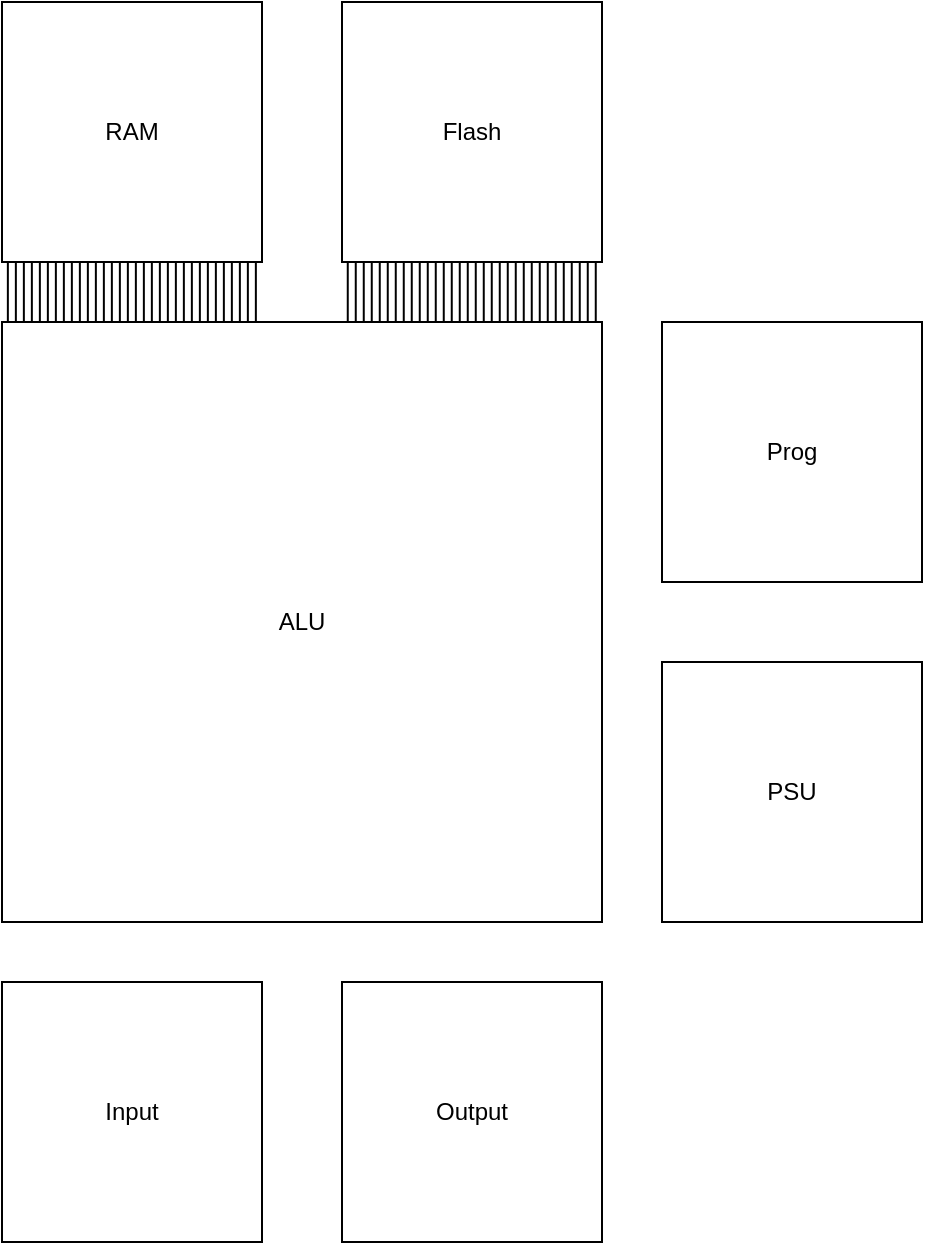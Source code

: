 <mxfile version="26.0.4">
  <diagram name="Seite-1" id="XDu7CNrBDLiKuW-QdsDZ">
    <mxGraphModel dx="700" dy="408" grid="1" gridSize="1" guides="1" tooltips="1" connect="1" arrows="1" fold="1" page="1" pageScale="1" pageWidth="1169" pageHeight="827" math="0" shadow="0">
      <root>
        <mxCell id="0" />
        <mxCell id="1" parent="0" />
        <mxCell id="S6qmonKTbHc8kZu2Py3X-1" value="ALU" style="whiteSpace=wrap;html=1;aspect=fixed;" vertex="1" parent="1">
          <mxGeometry x="360" y="240" width="300" height="300" as="geometry" />
        </mxCell>
        <mxCell id="S6qmonKTbHc8kZu2Py3X-2" value="RAM" style="whiteSpace=wrap;html=1;aspect=fixed;" vertex="1" parent="1">
          <mxGeometry x="360" y="80" width="130" height="130" as="geometry" />
        </mxCell>
        <mxCell id="S6qmonKTbHc8kZu2Py3X-3" value="Flash" style="whiteSpace=wrap;html=1;aspect=fixed;" vertex="1" parent="1">
          <mxGeometry x="530" y="80" width="130" height="130" as="geometry" />
        </mxCell>
        <mxCell id="S6qmonKTbHc8kZu2Py3X-4" value="Prog" style="whiteSpace=wrap;html=1;aspect=fixed;" vertex="1" parent="1">
          <mxGeometry x="690" y="240" width="130" height="130" as="geometry" />
        </mxCell>
        <mxCell id="S6qmonKTbHc8kZu2Py3X-5" value="PSU" style="whiteSpace=wrap;html=1;aspect=fixed;" vertex="1" parent="1">
          <mxGeometry x="690" y="410" width="130" height="130" as="geometry" />
        </mxCell>
        <mxCell id="S6qmonKTbHc8kZu2Py3X-6" value="Input" style="whiteSpace=wrap;html=1;aspect=fixed;" vertex="1" parent="1">
          <mxGeometry x="360" y="570" width="130" height="130" as="geometry" />
        </mxCell>
        <mxCell id="S6qmonKTbHc8kZu2Py3X-7" value="Output" style="whiteSpace=wrap;html=1;aspect=fixed;" vertex="1" parent="1">
          <mxGeometry x="530" y="570" width="130" height="130" as="geometry" />
        </mxCell>
        <mxCell id="S6qmonKTbHc8kZu2Py3X-8" value="" style="endArrow=none;html=1;rounded=0;" edge="1" parent="1">
          <mxGeometry width="50" height="50" relative="1" as="geometry">
            <mxPoint x="362.93" y="240" as="sourcePoint" />
            <mxPoint x="362.93" y="210" as="targetPoint" />
          </mxGeometry>
        </mxCell>
        <mxCell id="S6qmonKTbHc8kZu2Py3X-9" value="" style="endArrow=none;html=1;rounded=0;" edge="1" parent="1">
          <mxGeometry width="50" height="50" relative="1" as="geometry">
            <mxPoint x="366.93" y="240" as="sourcePoint" />
            <mxPoint x="366.93" y="210" as="targetPoint" />
          </mxGeometry>
        </mxCell>
        <mxCell id="S6qmonKTbHc8kZu2Py3X-10" value="" style="endArrow=none;html=1;rounded=0;" edge="1" parent="1">
          <mxGeometry width="50" height="50" relative="1" as="geometry">
            <mxPoint x="370.93" y="240" as="sourcePoint" />
            <mxPoint x="370.93" y="210" as="targetPoint" />
          </mxGeometry>
        </mxCell>
        <mxCell id="S6qmonKTbHc8kZu2Py3X-11" value="" style="endArrow=none;html=1;rounded=0;" edge="1" parent="1">
          <mxGeometry width="50" height="50" relative="1" as="geometry">
            <mxPoint x="374.93" y="240" as="sourcePoint" />
            <mxPoint x="374.93" y="210" as="targetPoint" />
          </mxGeometry>
        </mxCell>
        <mxCell id="S6qmonKTbHc8kZu2Py3X-12" value="" style="endArrow=none;html=1;rounded=0;" edge="1" parent="1">
          <mxGeometry width="50" height="50" relative="1" as="geometry">
            <mxPoint x="378.93" y="240" as="sourcePoint" />
            <mxPoint x="378.93" y="210" as="targetPoint" />
          </mxGeometry>
        </mxCell>
        <mxCell id="S6qmonKTbHc8kZu2Py3X-13" value="" style="endArrow=none;html=1;rounded=0;" edge="1" parent="1">
          <mxGeometry width="50" height="50" relative="1" as="geometry">
            <mxPoint x="382.93" y="240" as="sourcePoint" />
            <mxPoint x="382.93" y="210" as="targetPoint" />
          </mxGeometry>
        </mxCell>
        <mxCell id="S6qmonKTbHc8kZu2Py3X-14" value="" style="endArrow=none;html=1;rounded=0;" edge="1" parent="1">
          <mxGeometry width="50" height="50" relative="1" as="geometry">
            <mxPoint x="386.93" y="240" as="sourcePoint" />
            <mxPoint x="386.93" y="210" as="targetPoint" />
          </mxGeometry>
        </mxCell>
        <mxCell id="S6qmonKTbHc8kZu2Py3X-15" value="" style="endArrow=none;html=1;rounded=0;" edge="1" parent="1">
          <mxGeometry width="50" height="50" relative="1" as="geometry">
            <mxPoint x="390.93" y="240" as="sourcePoint" />
            <mxPoint x="390.93" y="210" as="targetPoint" />
          </mxGeometry>
        </mxCell>
        <mxCell id="S6qmonKTbHc8kZu2Py3X-16" value="" style="endArrow=none;html=1;rounded=0;" edge="1" parent="1">
          <mxGeometry width="50" height="50" relative="1" as="geometry">
            <mxPoint x="394.93" y="240" as="sourcePoint" />
            <mxPoint x="394.93" y="210" as="targetPoint" />
          </mxGeometry>
        </mxCell>
        <mxCell id="S6qmonKTbHc8kZu2Py3X-17" value="" style="endArrow=none;html=1;rounded=0;" edge="1" parent="1">
          <mxGeometry width="50" height="50" relative="1" as="geometry">
            <mxPoint x="398.93" y="240" as="sourcePoint" />
            <mxPoint x="398.93" y="210" as="targetPoint" />
          </mxGeometry>
        </mxCell>
        <mxCell id="S6qmonKTbHc8kZu2Py3X-18" value="" style="endArrow=none;html=1;rounded=0;" edge="1" parent="1">
          <mxGeometry width="50" height="50" relative="1" as="geometry">
            <mxPoint x="402.93" y="240" as="sourcePoint" />
            <mxPoint x="402.93" y="210" as="targetPoint" />
          </mxGeometry>
        </mxCell>
        <mxCell id="S6qmonKTbHc8kZu2Py3X-19" value="" style="endArrow=none;html=1;rounded=0;" edge="1" parent="1">
          <mxGeometry width="50" height="50" relative="1" as="geometry">
            <mxPoint x="406.93" y="240" as="sourcePoint" />
            <mxPoint x="406.93" y="210" as="targetPoint" />
          </mxGeometry>
        </mxCell>
        <mxCell id="S6qmonKTbHc8kZu2Py3X-20" value="" style="endArrow=none;html=1;rounded=0;" edge="1" parent="1">
          <mxGeometry width="50" height="50" relative="1" as="geometry">
            <mxPoint x="410.93" y="240" as="sourcePoint" />
            <mxPoint x="410.93" y="210" as="targetPoint" />
          </mxGeometry>
        </mxCell>
        <mxCell id="S6qmonKTbHc8kZu2Py3X-21" value="" style="endArrow=none;html=1;rounded=0;" edge="1" parent="1">
          <mxGeometry width="50" height="50" relative="1" as="geometry">
            <mxPoint x="414.93" y="240" as="sourcePoint" />
            <mxPoint x="414.93" y="210" as="targetPoint" />
          </mxGeometry>
        </mxCell>
        <mxCell id="S6qmonKTbHc8kZu2Py3X-22" value="" style="endArrow=none;html=1;rounded=0;" edge="1" parent="1">
          <mxGeometry width="50" height="50" relative="1" as="geometry">
            <mxPoint x="418.93" y="240" as="sourcePoint" />
            <mxPoint x="418.93" y="210" as="targetPoint" />
          </mxGeometry>
        </mxCell>
        <mxCell id="S6qmonKTbHc8kZu2Py3X-23" value="" style="endArrow=none;html=1;rounded=0;" edge="1" parent="1">
          <mxGeometry width="50" height="50" relative="1" as="geometry">
            <mxPoint x="422.93" y="240" as="sourcePoint" />
            <mxPoint x="422.93" y="210" as="targetPoint" />
          </mxGeometry>
        </mxCell>
        <mxCell id="S6qmonKTbHc8kZu2Py3X-40" value="" style="endArrow=none;html=1;rounded=0;" edge="1" parent="1">
          <mxGeometry width="50" height="50" relative="1" as="geometry">
            <mxPoint x="426.93" y="240" as="sourcePoint" />
            <mxPoint x="426.93" y="210" as="targetPoint" />
          </mxGeometry>
        </mxCell>
        <mxCell id="S6qmonKTbHc8kZu2Py3X-41" value="" style="endArrow=none;html=1;rounded=0;" edge="1" parent="1">
          <mxGeometry width="50" height="50" relative="1" as="geometry">
            <mxPoint x="430.93" y="240" as="sourcePoint" />
            <mxPoint x="430.93" y="210" as="targetPoint" />
          </mxGeometry>
        </mxCell>
        <mxCell id="S6qmonKTbHc8kZu2Py3X-42" value="" style="endArrow=none;html=1;rounded=0;" edge="1" parent="1">
          <mxGeometry width="50" height="50" relative="1" as="geometry">
            <mxPoint x="434.93" y="240" as="sourcePoint" />
            <mxPoint x="434.93" y="210" as="targetPoint" />
          </mxGeometry>
        </mxCell>
        <mxCell id="S6qmonKTbHc8kZu2Py3X-43" value="" style="endArrow=none;html=1;rounded=0;" edge="1" parent="1">
          <mxGeometry width="50" height="50" relative="1" as="geometry">
            <mxPoint x="438.93" y="240" as="sourcePoint" />
            <mxPoint x="438.93" y="210" as="targetPoint" />
          </mxGeometry>
        </mxCell>
        <mxCell id="S6qmonKTbHc8kZu2Py3X-44" value="" style="endArrow=none;html=1;rounded=0;" edge="1" parent="1">
          <mxGeometry width="50" height="50" relative="1" as="geometry">
            <mxPoint x="442.93" y="240" as="sourcePoint" />
            <mxPoint x="442.93" y="210" as="targetPoint" />
          </mxGeometry>
        </mxCell>
        <mxCell id="S6qmonKTbHc8kZu2Py3X-45" value="" style="endArrow=none;html=1;rounded=0;" edge="1" parent="1">
          <mxGeometry width="50" height="50" relative="1" as="geometry">
            <mxPoint x="446.93" y="240" as="sourcePoint" />
            <mxPoint x="446.93" y="210" as="targetPoint" />
          </mxGeometry>
        </mxCell>
        <mxCell id="S6qmonKTbHc8kZu2Py3X-46" value="" style="endArrow=none;html=1;rounded=0;" edge="1" parent="1">
          <mxGeometry width="50" height="50" relative="1" as="geometry">
            <mxPoint x="450.93" y="240" as="sourcePoint" />
            <mxPoint x="450.93" y="210" as="targetPoint" />
          </mxGeometry>
        </mxCell>
        <mxCell id="S6qmonKTbHc8kZu2Py3X-47" value="" style="endArrow=none;html=1;rounded=0;" edge="1" parent="1">
          <mxGeometry width="50" height="50" relative="1" as="geometry">
            <mxPoint x="454.93" y="240" as="sourcePoint" />
            <mxPoint x="454.93" y="210" as="targetPoint" />
          </mxGeometry>
        </mxCell>
        <mxCell id="S6qmonKTbHc8kZu2Py3X-48" value="" style="endArrow=none;html=1;rounded=0;" edge="1" parent="1">
          <mxGeometry width="50" height="50" relative="1" as="geometry">
            <mxPoint x="458.93" y="240" as="sourcePoint" />
            <mxPoint x="458.93" y="210" as="targetPoint" />
          </mxGeometry>
        </mxCell>
        <mxCell id="S6qmonKTbHc8kZu2Py3X-49" value="" style="endArrow=none;html=1;rounded=0;" edge="1" parent="1">
          <mxGeometry width="50" height="50" relative="1" as="geometry">
            <mxPoint x="462.93" y="240" as="sourcePoint" />
            <mxPoint x="462.93" y="210" as="targetPoint" />
          </mxGeometry>
        </mxCell>
        <mxCell id="S6qmonKTbHc8kZu2Py3X-50" value="" style="endArrow=none;html=1;rounded=0;" edge="1" parent="1">
          <mxGeometry width="50" height="50" relative="1" as="geometry">
            <mxPoint x="466.93" y="240" as="sourcePoint" />
            <mxPoint x="466.93" y="210" as="targetPoint" />
          </mxGeometry>
        </mxCell>
        <mxCell id="S6qmonKTbHc8kZu2Py3X-51" value="" style="endArrow=none;html=1;rounded=0;" edge="1" parent="1">
          <mxGeometry width="50" height="50" relative="1" as="geometry">
            <mxPoint x="470.93" y="240" as="sourcePoint" />
            <mxPoint x="470.93" y="210" as="targetPoint" />
          </mxGeometry>
        </mxCell>
        <mxCell id="S6qmonKTbHc8kZu2Py3X-52" value="" style="endArrow=none;html=1;rounded=0;" edge="1" parent="1">
          <mxGeometry width="50" height="50" relative="1" as="geometry">
            <mxPoint x="474.93" y="240" as="sourcePoint" />
            <mxPoint x="474.93" y="210" as="targetPoint" />
          </mxGeometry>
        </mxCell>
        <mxCell id="S6qmonKTbHc8kZu2Py3X-53" value="" style="endArrow=none;html=1;rounded=0;" edge="1" parent="1">
          <mxGeometry width="50" height="50" relative="1" as="geometry">
            <mxPoint x="478.93" y="240" as="sourcePoint" />
            <mxPoint x="478.93" y="210" as="targetPoint" />
          </mxGeometry>
        </mxCell>
        <mxCell id="S6qmonKTbHc8kZu2Py3X-54" value="" style="endArrow=none;html=1;rounded=0;" edge="1" parent="1">
          <mxGeometry width="50" height="50" relative="1" as="geometry">
            <mxPoint x="482.93" y="240" as="sourcePoint" />
            <mxPoint x="482.93" y="210" as="targetPoint" />
          </mxGeometry>
        </mxCell>
        <mxCell id="S6qmonKTbHc8kZu2Py3X-55" value="" style="endArrow=none;html=1;rounded=0;" edge="1" parent="1">
          <mxGeometry width="50" height="50" relative="1" as="geometry">
            <mxPoint x="486.93" y="240" as="sourcePoint" />
            <mxPoint x="486.93" y="210" as="targetPoint" />
          </mxGeometry>
        </mxCell>
        <mxCell id="S6qmonKTbHc8kZu2Py3X-56" value="" style="endArrow=none;html=1;rounded=0;" edge="1" parent="1">
          <mxGeometry width="50" height="50" relative="1" as="geometry">
            <mxPoint x="532.88" y="240" as="sourcePoint" />
            <mxPoint x="532.88" y="210" as="targetPoint" />
          </mxGeometry>
        </mxCell>
        <mxCell id="S6qmonKTbHc8kZu2Py3X-57" value="" style="endArrow=none;html=1;rounded=0;" edge="1" parent="1">
          <mxGeometry width="50" height="50" relative="1" as="geometry">
            <mxPoint x="536.88" y="240" as="sourcePoint" />
            <mxPoint x="536.88" y="210" as="targetPoint" />
          </mxGeometry>
        </mxCell>
        <mxCell id="S6qmonKTbHc8kZu2Py3X-58" value="" style="endArrow=none;html=1;rounded=0;" edge="1" parent="1">
          <mxGeometry width="50" height="50" relative="1" as="geometry">
            <mxPoint x="540.88" y="240" as="sourcePoint" />
            <mxPoint x="540.88" y="210" as="targetPoint" />
          </mxGeometry>
        </mxCell>
        <mxCell id="S6qmonKTbHc8kZu2Py3X-59" value="" style="endArrow=none;html=1;rounded=0;" edge="1" parent="1">
          <mxGeometry width="50" height="50" relative="1" as="geometry">
            <mxPoint x="544.88" y="240" as="sourcePoint" />
            <mxPoint x="544.88" y="210" as="targetPoint" />
          </mxGeometry>
        </mxCell>
        <mxCell id="S6qmonKTbHc8kZu2Py3X-60" value="" style="endArrow=none;html=1;rounded=0;" edge="1" parent="1">
          <mxGeometry width="50" height="50" relative="1" as="geometry">
            <mxPoint x="548.88" y="240" as="sourcePoint" />
            <mxPoint x="548.88" y="210" as="targetPoint" />
          </mxGeometry>
        </mxCell>
        <mxCell id="S6qmonKTbHc8kZu2Py3X-61" value="" style="endArrow=none;html=1;rounded=0;" edge="1" parent="1">
          <mxGeometry width="50" height="50" relative="1" as="geometry">
            <mxPoint x="552.88" y="240" as="sourcePoint" />
            <mxPoint x="552.88" y="210" as="targetPoint" />
          </mxGeometry>
        </mxCell>
        <mxCell id="S6qmonKTbHc8kZu2Py3X-62" value="" style="endArrow=none;html=1;rounded=0;" edge="1" parent="1">
          <mxGeometry width="50" height="50" relative="1" as="geometry">
            <mxPoint x="556.88" y="240" as="sourcePoint" />
            <mxPoint x="556.88" y="210" as="targetPoint" />
          </mxGeometry>
        </mxCell>
        <mxCell id="S6qmonKTbHc8kZu2Py3X-63" value="" style="endArrow=none;html=1;rounded=0;" edge="1" parent="1">
          <mxGeometry width="50" height="50" relative="1" as="geometry">
            <mxPoint x="560.88" y="240" as="sourcePoint" />
            <mxPoint x="560.88" y="210" as="targetPoint" />
          </mxGeometry>
        </mxCell>
        <mxCell id="S6qmonKTbHc8kZu2Py3X-64" value="" style="endArrow=none;html=1;rounded=0;" edge="1" parent="1">
          <mxGeometry width="50" height="50" relative="1" as="geometry">
            <mxPoint x="564.88" y="240" as="sourcePoint" />
            <mxPoint x="564.88" y="210" as="targetPoint" />
          </mxGeometry>
        </mxCell>
        <mxCell id="S6qmonKTbHc8kZu2Py3X-65" value="" style="endArrow=none;html=1;rounded=0;" edge="1" parent="1">
          <mxGeometry width="50" height="50" relative="1" as="geometry">
            <mxPoint x="568.88" y="240" as="sourcePoint" />
            <mxPoint x="568.88" y="210" as="targetPoint" />
          </mxGeometry>
        </mxCell>
        <mxCell id="S6qmonKTbHc8kZu2Py3X-66" value="" style="endArrow=none;html=1;rounded=0;" edge="1" parent="1">
          <mxGeometry width="50" height="50" relative="1" as="geometry">
            <mxPoint x="572.88" y="240" as="sourcePoint" />
            <mxPoint x="572.88" y="210" as="targetPoint" />
          </mxGeometry>
        </mxCell>
        <mxCell id="S6qmonKTbHc8kZu2Py3X-67" value="" style="endArrow=none;html=1;rounded=0;" edge="1" parent="1">
          <mxGeometry width="50" height="50" relative="1" as="geometry">
            <mxPoint x="576.88" y="240" as="sourcePoint" />
            <mxPoint x="576.88" y="210" as="targetPoint" />
          </mxGeometry>
        </mxCell>
        <mxCell id="S6qmonKTbHc8kZu2Py3X-68" value="" style="endArrow=none;html=1;rounded=0;" edge="1" parent="1">
          <mxGeometry width="50" height="50" relative="1" as="geometry">
            <mxPoint x="580.88" y="240" as="sourcePoint" />
            <mxPoint x="580.88" y="210" as="targetPoint" />
          </mxGeometry>
        </mxCell>
        <mxCell id="S6qmonKTbHc8kZu2Py3X-69" value="" style="endArrow=none;html=1;rounded=0;" edge="1" parent="1">
          <mxGeometry width="50" height="50" relative="1" as="geometry">
            <mxPoint x="584.88" y="240" as="sourcePoint" />
            <mxPoint x="584.88" y="210" as="targetPoint" />
          </mxGeometry>
        </mxCell>
        <mxCell id="S6qmonKTbHc8kZu2Py3X-70" value="" style="endArrow=none;html=1;rounded=0;" edge="1" parent="1">
          <mxGeometry width="50" height="50" relative="1" as="geometry">
            <mxPoint x="588.88" y="240" as="sourcePoint" />
            <mxPoint x="588.88" y="210" as="targetPoint" />
          </mxGeometry>
        </mxCell>
        <mxCell id="S6qmonKTbHc8kZu2Py3X-71" value="" style="endArrow=none;html=1;rounded=0;" edge="1" parent="1">
          <mxGeometry width="50" height="50" relative="1" as="geometry">
            <mxPoint x="592.88" y="240" as="sourcePoint" />
            <mxPoint x="592.88" y="210" as="targetPoint" />
          </mxGeometry>
        </mxCell>
        <mxCell id="S6qmonKTbHc8kZu2Py3X-72" value="" style="endArrow=none;html=1;rounded=0;" edge="1" parent="1">
          <mxGeometry width="50" height="50" relative="1" as="geometry">
            <mxPoint x="596.88" y="240" as="sourcePoint" />
            <mxPoint x="596.88" y="210" as="targetPoint" />
          </mxGeometry>
        </mxCell>
        <mxCell id="S6qmonKTbHc8kZu2Py3X-73" value="" style="endArrow=none;html=1;rounded=0;" edge="1" parent="1">
          <mxGeometry width="50" height="50" relative="1" as="geometry">
            <mxPoint x="600.88" y="240" as="sourcePoint" />
            <mxPoint x="600.88" y="210" as="targetPoint" />
          </mxGeometry>
        </mxCell>
        <mxCell id="S6qmonKTbHc8kZu2Py3X-74" value="" style="endArrow=none;html=1;rounded=0;" edge="1" parent="1">
          <mxGeometry width="50" height="50" relative="1" as="geometry">
            <mxPoint x="604.88" y="240" as="sourcePoint" />
            <mxPoint x="604.88" y="210" as="targetPoint" />
          </mxGeometry>
        </mxCell>
        <mxCell id="S6qmonKTbHc8kZu2Py3X-75" value="" style="endArrow=none;html=1;rounded=0;" edge="1" parent="1">
          <mxGeometry width="50" height="50" relative="1" as="geometry">
            <mxPoint x="608.88" y="240" as="sourcePoint" />
            <mxPoint x="608.88" y="210" as="targetPoint" />
          </mxGeometry>
        </mxCell>
        <mxCell id="S6qmonKTbHc8kZu2Py3X-76" value="" style="endArrow=none;html=1;rounded=0;" edge="1" parent="1">
          <mxGeometry width="50" height="50" relative="1" as="geometry">
            <mxPoint x="612.88" y="240" as="sourcePoint" />
            <mxPoint x="612.88" y="210" as="targetPoint" />
          </mxGeometry>
        </mxCell>
        <mxCell id="S6qmonKTbHc8kZu2Py3X-77" value="" style="endArrow=none;html=1;rounded=0;" edge="1" parent="1">
          <mxGeometry width="50" height="50" relative="1" as="geometry">
            <mxPoint x="616.88" y="240" as="sourcePoint" />
            <mxPoint x="616.88" y="210" as="targetPoint" />
          </mxGeometry>
        </mxCell>
        <mxCell id="S6qmonKTbHc8kZu2Py3X-78" value="" style="endArrow=none;html=1;rounded=0;" edge="1" parent="1">
          <mxGeometry width="50" height="50" relative="1" as="geometry">
            <mxPoint x="620.88" y="240" as="sourcePoint" />
            <mxPoint x="620.88" y="210" as="targetPoint" />
          </mxGeometry>
        </mxCell>
        <mxCell id="S6qmonKTbHc8kZu2Py3X-79" value="" style="endArrow=none;html=1;rounded=0;" edge="1" parent="1">
          <mxGeometry width="50" height="50" relative="1" as="geometry">
            <mxPoint x="624.88" y="240" as="sourcePoint" />
            <mxPoint x="624.88" y="210" as="targetPoint" />
          </mxGeometry>
        </mxCell>
        <mxCell id="S6qmonKTbHc8kZu2Py3X-80" value="" style="endArrow=none;html=1;rounded=0;" edge="1" parent="1">
          <mxGeometry width="50" height="50" relative="1" as="geometry">
            <mxPoint x="628.88" y="240" as="sourcePoint" />
            <mxPoint x="628.88" y="210" as="targetPoint" />
          </mxGeometry>
        </mxCell>
        <mxCell id="S6qmonKTbHc8kZu2Py3X-81" value="" style="endArrow=none;html=1;rounded=0;" edge="1" parent="1">
          <mxGeometry width="50" height="50" relative="1" as="geometry">
            <mxPoint x="632.88" y="240" as="sourcePoint" />
            <mxPoint x="632.88" y="210" as="targetPoint" />
          </mxGeometry>
        </mxCell>
        <mxCell id="S6qmonKTbHc8kZu2Py3X-82" value="" style="endArrow=none;html=1;rounded=0;" edge="1" parent="1">
          <mxGeometry width="50" height="50" relative="1" as="geometry">
            <mxPoint x="636.88" y="240" as="sourcePoint" />
            <mxPoint x="636.88" y="210" as="targetPoint" />
          </mxGeometry>
        </mxCell>
        <mxCell id="S6qmonKTbHc8kZu2Py3X-83" value="" style="endArrow=none;html=1;rounded=0;" edge="1" parent="1">
          <mxGeometry width="50" height="50" relative="1" as="geometry">
            <mxPoint x="640.88" y="240" as="sourcePoint" />
            <mxPoint x="640.88" y="210" as="targetPoint" />
          </mxGeometry>
        </mxCell>
        <mxCell id="S6qmonKTbHc8kZu2Py3X-84" value="" style="endArrow=none;html=1;rounded=0;" edge="1" parent="1">
          <mxGeometry width="50" height="50" relative="1" as="geometry">
            <mxPoint x="644.88" y="240" as="sourcePoint" />
            <mxPoint x="644.88" y="210" as="targetPoint" />
          </mxGeometry>
        </mxCell>
        <mxCell id="S6qmonKTbHc8kZu2Py3X-85" value="" style="endArrow=none;html=1;rounded=0;" edge="1" parent="1">
          <mxGeometry width="50" height="50" relative="1" as="geometry">
            <mxPoint x="648.88" y="240" as="sourcePoint" />
            <mxPoint x="648.88" y="210" as="targetPoint" />
          </mxGeometry>
        </mxCell>
        <mxCell id="S6qmonKTbHc8kZu2Py3X-86" value="" style="endArrow=none;html=1;rounded=0;" edge="1" parent="1">
          <mxGeometry width="50" height="50" relative="1" as="geometry">
            <mxPoint x="652.88" y="240" as="sourcePoint" />
            <mxPoint x="652.88" y="210" as="targetPoint" />
          </mxGeometry>
        </mxCell>
        <mxCell id="S6qmonKTbHc8kZu2Py3X-87" value="" style="endArrow=none;html=1;rounded=0;" edge="1" parent="1">
          <mxGeometry width="50" height="50" relative="1" as="geometry">
            <mxPoint x="656.88" y="240" as="sourcePoint" />
            <mxPoint x="656.88" y="210" as="targetPoint" />
          </mxGeometry>
        </mxCell>
      </root>
    </mxGraphModel>
  </diagram>
</mxfile>
